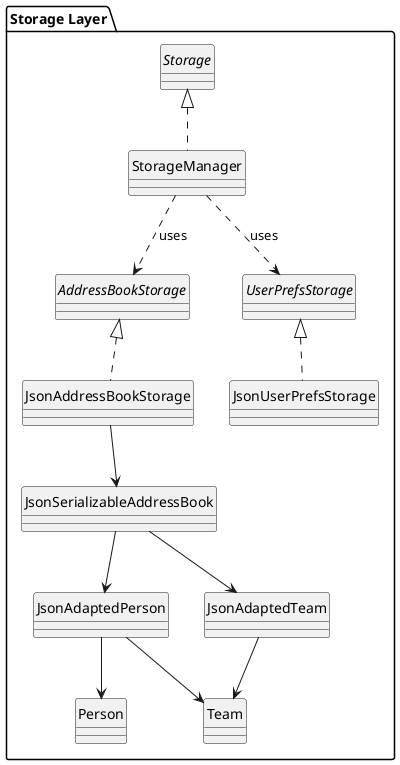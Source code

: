 @startuml
hide circle

package "Storage Layer" as Storage{

    interface AddressBookStorage
    interface UserPrefsStorage
    interface Storage

    class JsonAddressBookStorage
    class JsonUserPrefsStorage
    class StorageManager

    class JsonSerializableAddressBook
    class JsonAdaptedPerson
    class JsonAdaptedTeam

    ' ===== Relationships =====

    StorageManager ..> AddressBookStorage : uses
    StorageManager ..> UserPrefsStorage : uses

    AddressBookStorage <|.. JsonAddressBookStorage
    UserPrefsStorage <|.. JsonUserPrefsStorage
    Storage <|.. StorageManager

    JsonAddressBookStorage --> JsonSerializableAddressBook
    JsonSerializableAddressBook --> JsonAdaptedPerson
    JsonSerializableAddressBook --> JsonAdaptedTeam

    JsonAdaptedPerson --> "Team"
    JsonAdaptedPerson --> "Person"
    JsonAdaptedTeam --> "Team"
}

@enduml
